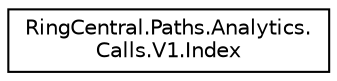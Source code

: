 digraph "Graphical Class Hierarchy"
{
 // LATEX_PDF_SIZE
  edge [fontname="Helvetica",fontsize="10",labelfontname="Helvetica",labelfontsize="10"];
  node [fontname="Helvetica",fontsize="10",shape=record];
  rankdir="LR";
  Node0 [label="RingCentral.Paths.Analytics.\lCalls.V1.Index",height=0.2,width=0.4,color="black", fillcolor="white", style="filled",URL="$classRingCentral_1_1Paths_1_1Analytics_1_1Calls_1_1V1_1_1Index.html",tooltip=" "];
}
